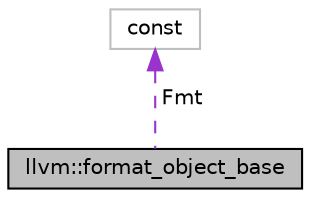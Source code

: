digraph "llvm::format_object_base"
{
 // LATEX_PDF_SIZE
  bgcolor="transparent";
  edge [fontname="Helvetica",fontsize="10",labelfontname="Helvetica",labelfontsize="10"];
  node [fontname="Helvetica",fontsize="10",shape=record];
  Node1 [label="llvm::format_object_base",height=0.2,width=0.4,color="black", fillcolor="grey75", style="filled", fontcolor="black",tooltip="This is a helper class used for handling formatted output."];
  Node2 -> Node1 [dir="back",color="darkorchid3",fontsize="10",style="dashed",label=" Fmt" ,fontname="Helvetica"];
  Node2 [label="const",height=0.2,width=0.4,color="grey75",tooltip=" "];
}
